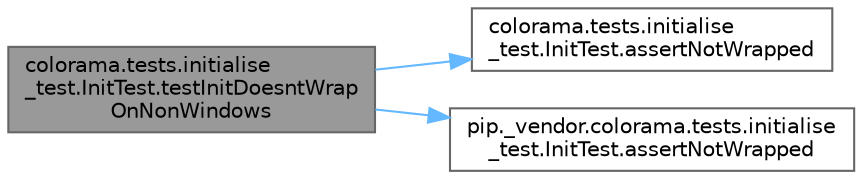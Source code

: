 digraph "colorama.tests.initialise_test.InitTest.testInitDoesntWrapOnNonWindows"
{
 // LATEX_PDF_SIZE
  bgcolor="transparent";
  edge [fontname=Helvetica,fontsize=10,labelfontname=Helvetica,labelfontsize=10];
  node [fontname=Helvetica,fontsize=10,shape=box,height=0.2,width=0.4];
  rankdir="LR";
  Node1 [id="Node000001",label="colorama.tests.initialise\l_test.InitTest.testInitDoesntWrap\lOnNonWindows",height=0.2,width=0.4,color="gray40", fillcolor="grey60", style="filled", fontcolor="black",tooltip=" "];
  Node1 -> Node2 [id="edge1_Node000001_Node000002",color="steelblue1",style="solid",tooltip=" "];
  Node2 [id="Node000002",label="colorama.tests.initialise\l_test.InitTest.assertNotWrapped",height=0.2,width=0.4,color="grey40", fillcolor="white", style="filled",URL="$classcolorama_1_1tests_1_1initialise__test_1_1_init_test.html#a4d924871e987a236570c97b376c61bf9",tooltip=" "];
  Node1 -> Node3 [id="edge2_Node000001_Node000003",color="steelblue1",style="solid",tooltip=" "];
  Node3 [id="Node000003",label="pip._vendor.colorama.tests.initialise\l_test.InitTest.assertNotWrapped",height=0.2,width=0.4,color="grey40", fillcolor="white", style="filled",URL="$classpip_1_1__vendor_1_1colorama_1_1tests_1_1initialise__test_1_1_init_test.html#ac9829bc4b86a56a201b28eff466ebe7a",tooltip=" "];
}
